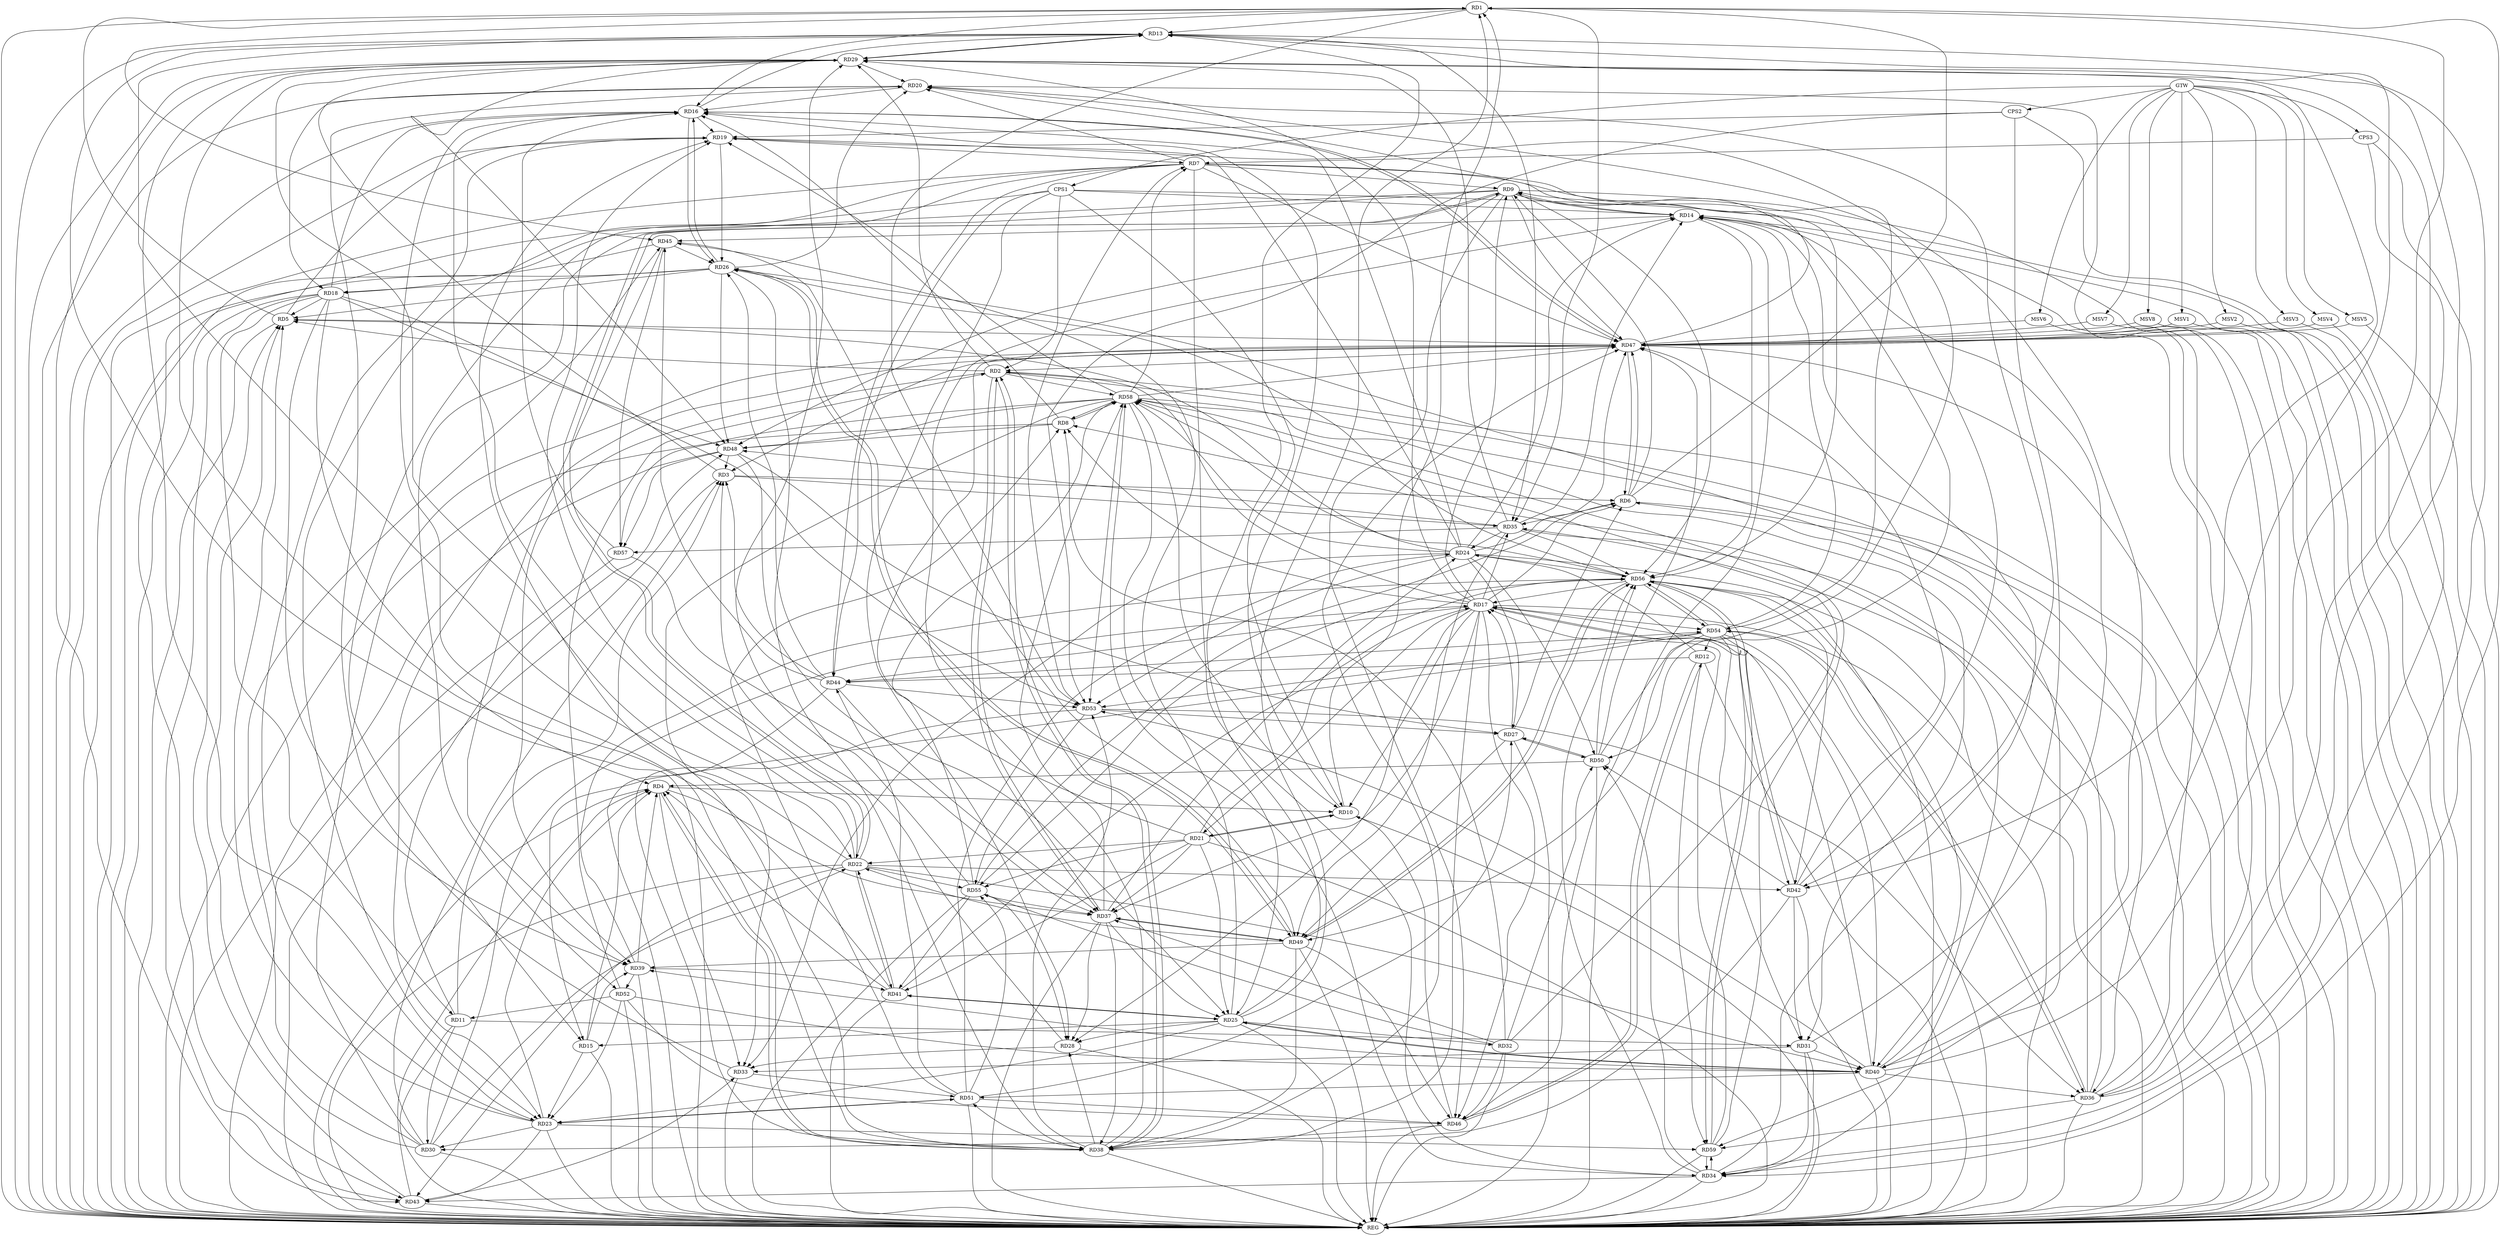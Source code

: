 strict digraph G {
  RD1 [ label="RD1" ];
  RD2 [ label="RD2" ];
  RD3 [ label="RD3" ];
  RD4 [ label="RD4" ];
  RD5 [ label="RD5" ];
  RD6 [ label="RD6" ];
  RD7 [ label="RD7" ];
  RD8 [ label="RD8" ];
  RD9 [ label="RD9" ];
  RD10 [ label="RD10" ];
  RD11 [ label="RD11" ];
  RD12 [ label="RD12" ];
  RD13 [ label="RD13" ];
  RD14 [ label="RD14" ];
  RD15 [ label="RD15" ];
  RD16 [ label="RD16" ];
  RD17 [ label="RD17" ];
  RD18 [ label="RD18" ];
  RD19 [ label="RD19" ];
  RD20 [ label="RD20" ];
  RD21 [ label="RD21" ];
  RD22 [ label="RD22" ];
  RD23 [ label="RD23" ];
  RD24 [ label="RD24" ];
  RD25 [ label="RD25" ];
  RD26 [ label="RD26" ];
  RD27 [ label="RD27" ];
  RD28 [ label="RD28" ];
  RD29 [ label="RD29" ];
  RD30 [ label="RD30" ];
  RD31 [ label="RD31" ];
  RD32 [ label="RD32" ];
  RD33 [ label="RD33" ];
  RD34 [ label="RD34" ];
  RD35 [ label="RD35" ];
  RD36 [ label="RD36" ];
  RD37 [ label="RD37" ];
  RD38 [ label="RD38" ];
  RD39 [ label="RD39" ];
  RD40 [ label="RD40" ];
  RD41 [ label="RD41" ];
  RD42 [ label="RD42" ];
  RD43 [ label="RD43" ];
  RD44 [ label="RD44" ];
  RD45 [ label="RD45" ];
  RD46 [ label="RD46" ];
  RD47 [ label="RD47" ];
  RD48 [ label="RD48" ];
  RD49 [ label="RD49" ];
  RD50 [ label="RD50" ];
  RD51 [ label="RD51" ];
  RD52 [ label="RD52" ];
  RD53 [ label="RD53" ];
  RD54 [ label="RD54" ];
  RD55 [ label="RD55" ];
  RD56 [ label="RD56" ];
  RD57 [ label="RD57" ];
  RD58 [ label="RD58" ];
  RD59 [ label="RD59" ];
  CPS1 [ label="CPS1" ];
  CPS2 [ label="CPS2" ];
  CPS3 [ label="CPS3" ];
  GTW [ label="GTW" ];
  REG [ label="REG" ];
  MSV1 [ label="MSV1" ];
  MSV2 [ label="MSV2" ];
  MSV3 [ label="MSV3" ];
  MSV4 [ label="MSV4" ];
  MSV5 [ label="MSV5" ];
  MSV6 [ label="MSV6" ];
  MSV7 [ label="MSV7" ];
  MSV8 [ label="MSV8" ];
  RD5 -> RD1;
  RD6 -> RD1;
  RD10 -> RD1;
  RD1 -> RD13;
  RD1 -> RD16;
  RD25 -> RD1;
  RD1 -> RD34;
  RD1 -> RD35;
  RD40 -> RD1;
  RD1 -> RD45;
  RD1 -> RD53;
  RD2 -> RD5;
  RD17 -> RD2;
  RD2 -> RD29;
  RD2 -> RD36;
  RD2 -> RD37;
  RD37 -> RD2;
  RD2 -> RD38;
  RD38 -> RD2;
  RD2 -> RD39;
  RD47 -> RD2;
  RD52 -> RD2;
  RD2 -> RD58;
  RD3 -> RD6;
  RD11 -> RD3;
  RD28 -> RD3;
  RD3 -> RD29;
  RD30 -> RD3;
  RD3 -> RD35;
  RD44 -> RD3;
  RD47 -> RD3;
  RD48 -> RD3;
  RD4 -> RD10;
  RD15 -> RD4;
  RD18 -> RD4;
  RD23 -> RD4;
  RD4 -> RD33;
  RD4 -> RD37;
  RD4 -> RD38;
  RD38 -> RD4;
  RD39 -> RD4;
  RD41 -> RD4;
  RD43 -> RD4;
  RD50 -> RD4;
  RD18 -> RD5;
  RD5 -> RD19;
  RD23 -> RD5;
  RD24 -> RD5;
  RD26 -> RD5;
  RD30 -> RD5;
  RD43 -> RD5;
  RD5 -> RD47;
  RD6 -> RD9;
  RD17 -> RD6;
  RD27 -> RD6;
  RD6 -> RD35;
  RD36 -> RD6;
  RD6 -> RD47;
  RD47 -> RD6;
  RD55 -> RD6;
  RD7 -> RD9;
  RD7 -> RD15;
  RD19 -> RD7;
  RD7 -> RD20;
  RD7 -> RD23;
  RD7 -> RD34;
  RD7 -> RD44;
  RD7 -> RD47;
  RD53 -> RD7;
  RD7 -> RD54;
  RD7 -> RD56;
  RD58 -> RD7;
  RD8 -> RD16;
  RD17 -> RD8;
  RD32 -> RD8;
  RD40 -> RD8;
  RD8 -> RD48;
  RD51 -> RD8;
  RD8 -> RD58;
  RD58 -> RD8;
  RD9 -> RD14;
  RD14 -> RD9;
  RD17 -> RD9;
  RD9 -> RD18;
  RD9 -> RD22;
  RD22 -> RD9;
  RD42 -> RD9;
  RD9 -> RD46;
  RD9 -> RD47;
  RD9 -> RD48;
  RD9 -> RD50;
  RD9 -> RD52;
  RD9 -> RD56;
  RD10 -> RD16;
  RD17 -> RD10;
  RD10 -> RD21;
  RD21 -> RD10;
  RD46 -> RD10;
  RD58 -> RD10;
  RD18 -> RD11;
  RD11 -> RD30;
  RD11 -> RD31;
  RD11 -> RD48;
  RD52 -> RD11;
  RD12 -> RD24;
  RD12 -> RD44;
  RD12 -> RD46;
  RD46 -> RD12;
  RD54 -> RD12;
  RD12 -> RD59;
  RD16 -> RD13;
  RD22 -> RD13;
  RD25 -> RD13;
  RD13 -> RD29;
  RD29 -> RD13;
  RD13 -> RD34;
  RD13 -> RD35;
  RD36 -> RD13;
  RD13 -> RD38;
  RD13 -> RD40;
  RD24 -> RD14;
  RD31 -> RD14;
  RD34 -> RD14;
  RD35 -> RD14;
  RD36 -> RD14;
  RD38 -> RD14;
  RD14 -> RD45;
  RD46 -> RD14;
  RD54 -> RD14;
  RD14 -> RD56;
  RD15 -> RD23;
  RD25 -> RD15;
  RD15 -> RD39;
  RD54 -> RD15;
  RD18 -> RD16;
  RD16 -> RD19;
  RD20 -> RD16;
  RD22 -> RD16;
  RD24 -> RD16;
  RD16 -> RD26;
  RD26 -> RD16;
  RD16 -> RD38;
  RD16 -> RD47;
  RD47 -> RD16;
  RD57 -> RD16;
  RD17 -> RD21;
  RD27 -> RD17;
  RD17 -> RD28;
  RD17 -> RD29;
  RD30 -> RD17;
  RD17 -> RD35;
  RD17 -> RD37;
  RD17 -> RD38;
  RD40 -> RD17;
  RD41 -> RD17;
  RD17 -> RD42;
  RD42 -> RD17;
  RD17 -> RD44;
  RD17 -> RD46;
  RD17 -> RD54;
  RD56 -> RD17;
  RD59 -> RD17;
  RD20 -> RD18;
  RD26 -> RD18;
  RD18 -> RD39;
  RD18 -> RD43;
  RD18 -> RD48;
  RD18 -> RD53;
  RD22 -> RD19;
  RD23 -> RD19;
  RD24 -> RD19;
  RD19 -> RD26;
  RD38 -> RD19;
  RD19 -> RD40;
  RD58 -> RD19;
  RD26 -> RD20;
  RD29 -> RD20;
  RD33 -> RD20;
  RD36 -> RD20;
  RD20 -> RD42;
  RD47 -> RD20;
  RD50 -> RD20;
  RD21 -> RD22;
  RD21 -> RD25;
  RD21 -> RD37;
  RD21 -> RD41;
  RD21 -> RD47;
  RD21 -> RD55;
  RD21 -> RD56;
  RD29 -> RD22;
  RD30 -> RD22;
  RD22 -> RD40;
  RD22 -> RD41;
  RD41 -> RD22;
  RD22 -> RD42;
  RD22 -> RD43;
  RD49 -> RD22;
  RD22 -> RD55;
  RD25 -> RD23;
  RD29 -> RD23;
  RD23 -> RD30;
  RD23 -> RD43;
  RD47 -> RD23;
  RD23 -> RD51;
  RD51 -> RD23;
  RD52 -> RD23;
  RD23 -> RD59;
  RD24 -> RD27;
  RD24 -> RD33;
  RD35 -> RD24;
  RD37 -> RD24;
  RD24 -> RD47;
  RD24 -> RD50;
  RD51 -> RD24;
  RD24 -> RD53;
  RD24 -> RD56;
  RD24 -> RD58;
  RD25 -> RD28;
  RD25 -> RD32;
  RD37 -> RD25;
  RD25 -> RD40;
  RD40 -> RD25;
  RD25 -> RD41;
  RD41 -> RD25;
  RD25 -> RD45;
  RD48 -> RD25;
  RD58 -> RD25;
  RD26 -> RD38;
  RD44 -> RD26;
  RD45 -> RD26;
  RD26 -> RD48;
  RD26 -> RD49;
  RD49 -> RD26;
  RD56 -> RD26;
  RD26 -> RD59;
  RD48 -> RD27;
  RD27 -> RD49;
  RD27 -> RD50;
  RD50 -> RD27;
  RD51 -> RD27;
  RD53 -> RD27;
  RD28 -> RD33;
  RD37 -> RD28;
  RD38 -> RD28;
  RD55 -> RD28;
  RD29 -> RD34;
  RD35 -> RD29;
  RD41 -> RD29;
  RD29 -> RD42;
  RD29 -> RD43;
  RD29 -> RD48;
  RD55 -> RD29;
  RD42 -> RD30;
  RD30 -> RD45;
  RD30 -> RD47;
  RD31 -> RD33;
  RD31 -> RD34;
  RD31 -> RD40;
  RD42 -> RD31;
  RD54 -> RD31;
  RD58 -> RD31;
  RD32 -> RD37;
  RD32 -> RD46;
  RD32 -> RD50;
  RD32 -> RD55;
  RD32 -> RD58;
  RD43 -> RD33;
  RD33 -> RD51;
  RD58 -> RD33;
  RD34 -> RD43;
  RD34 -> RD50;
  RD34 -> RD56;
  RD34 -> RD58;
  RD34 -> RD59;
  RD59 -> RD34;
  RD36 -> RD35;
  RD35 -> RD48;
  RD35 -> RD49;
  RD35 -> RD56;
  RD35 -> RD57;
  RD40 -> RD36;
  RD53 -> RD36;
  RD36 -> RD54;
  RD54 -> RD36;
  RD36 -> RD59;
  RD37 -> RD38;
  RD44 -> RD37;
  RD37 -> RD49;
  RD49 -> RD37;
  RD55 -> RD37;
  RD57 -> RD37;
  RD37 -> RD58;
  RD46 -> RD38;
  RD38 -> RD47;
  RD49 -> RD38;
  RD38 -> RD51;
  RD38 -> RD53;
  RD40 -> RD39;
  RD39 -> RD41;
  RD45 -> RD39;
  RD49 -> RD39;
  RD39 -> RD52;
  RD39 -> RD56;
  RD40 -> RD51;
  RD52 -> RD40;
  RD40 -> RD53;
  RD54 -> RD40;
  RD56 -> RD40;
  RD55 -> RD41;
  RD42 -> RD47;
  RD42 -> RD50;
  RD56 -> RD42;
  RD44 -> RD45;
  RD51 -> RD44;
  RD44 -> RD53;
  RD44 -> RD54;
  RD45 -> RD49;
  RD45 -> RD57;
  RD49 -> RD46;
  RD51 -> RD46;
  RD52 -> RD46;
  RD50 -> RD47;
  RD58 -> RD47;
  RD48 -> RD57;
  RD58 -> RD48;
  RD54 -> RD49;
  RD49 -> RD56;
  RD56 -> RD49;
  RD50 -> RD56;
  RD51 -> RD55;
  RD54 -> RD53;
  RD53 -> RD55;
  RD58 -> RD53;
  RD54 -> RD56;
  RD56 -> RD54;
  RD56 -> RD55;
  RD55 -> RD58;
  RD56 -> RD58;
  RD56 -> RD59;
  RD59 -> RD56;
  RD58 -> RD57;
  RD59 -> RD58;
  CPS1 -> RD43;
  CPS1 -> RD28;
  CPS1 -> RD2;
  CPS1 -> RD14;
  CPS1 -> RD44;
  CPS1 -> RD10;
  CPS2 -> RD19;
  CPS2 -> RD53;
  CPS2 -> RD34;
  CPS3 -> RD7;
  CPS3 -> RD36;
  GTW -> CPS1;
  GTW -> CPS2;
  GTW -> CPS3;
  RD1 -> REG;
  RD2 -> REG;
  RD3 -> REG;
  RD4 -> REG;
  RD5 -> REG;
  RD6 -> REG;
  RD7 -> REG;
  RD8 -> REG;
  RD9 -> REG;
  RD10 -> REG;
  RD11 -> REG;
  RD12 -> REG;
  RD13 -> REG;
  RD14 -> REG;
  RD15 -> REG;
  RD16 -> REG;
  RD17 -> REG;
  RD18 -> REG;
  RD19 -> REG;
  RD20 -> REG;
  RD21 -> REG;
  RD22 -> REG;
  RD23 -> REG;
  RD24 -> REG;
  RD25 -> REG;
  RD26 -> REG;
  RD27 -> REG;
  RD28 -> REG;
  RD29 -> REG;
  RD30 -> REG;
  RD31 -> REG;
  RD32 -> REG;
  RD33 -> REG;
  RD34 -> REG;
  RD35 -> REG;
  RD36 -> REG;
  RD37 -> REG;
  RD38 -> REG;
  RD39 -> REG;
  RD40 -> REG;
  RD41 -> REG;
  RD42 -> REG;
  RD43 -> REG;
  RD44 -> REG;
  RD45 -> REG;
  RD46 -> REG;
  RD47 -> REG;
  RD48 -> REG;
  RD49 -> REG;
  RD50 -> REG;
  RD51 -> REG;
  RD52 -> REG;
  RD53 -> REG;
  RD54 -> REG;
  RD55 -> REG;
  RD56 -> REG;
  RD57 -> REG;
  RD58 -> REG;
  RD59 -> REG;
  CPS1 -> REG;
  CPS2 -> REG;
  CPS3 -> REG;
  MSV1 -> RD47;
  MSV2 -> RD47;
  MSV3 -> RD47;
  MSV4 -> RD47;
  MSV5 -> RD47;
  GTW -> MSV1;
  MSV1 -> REG;
  GTW -> MSV2;
  MSV2 -> REG;
  GTW -> MSV3;
  MSV3 -> REG;
  GTW -> MSV4;
  MSV4 -> REG;
  GTW -> MSV5;
  MSV5 -> REG;
  MSV6 -> RD47;
  MSV7 -> RD47;
  MSV8 -> RD47;
  GTW -> MSV6;
  MSV6 -> REG;
  GTW -> MSV7;
  MSV7 -> REG;
  GTW -> MSV8;
  MSV8 -> REG;
}
